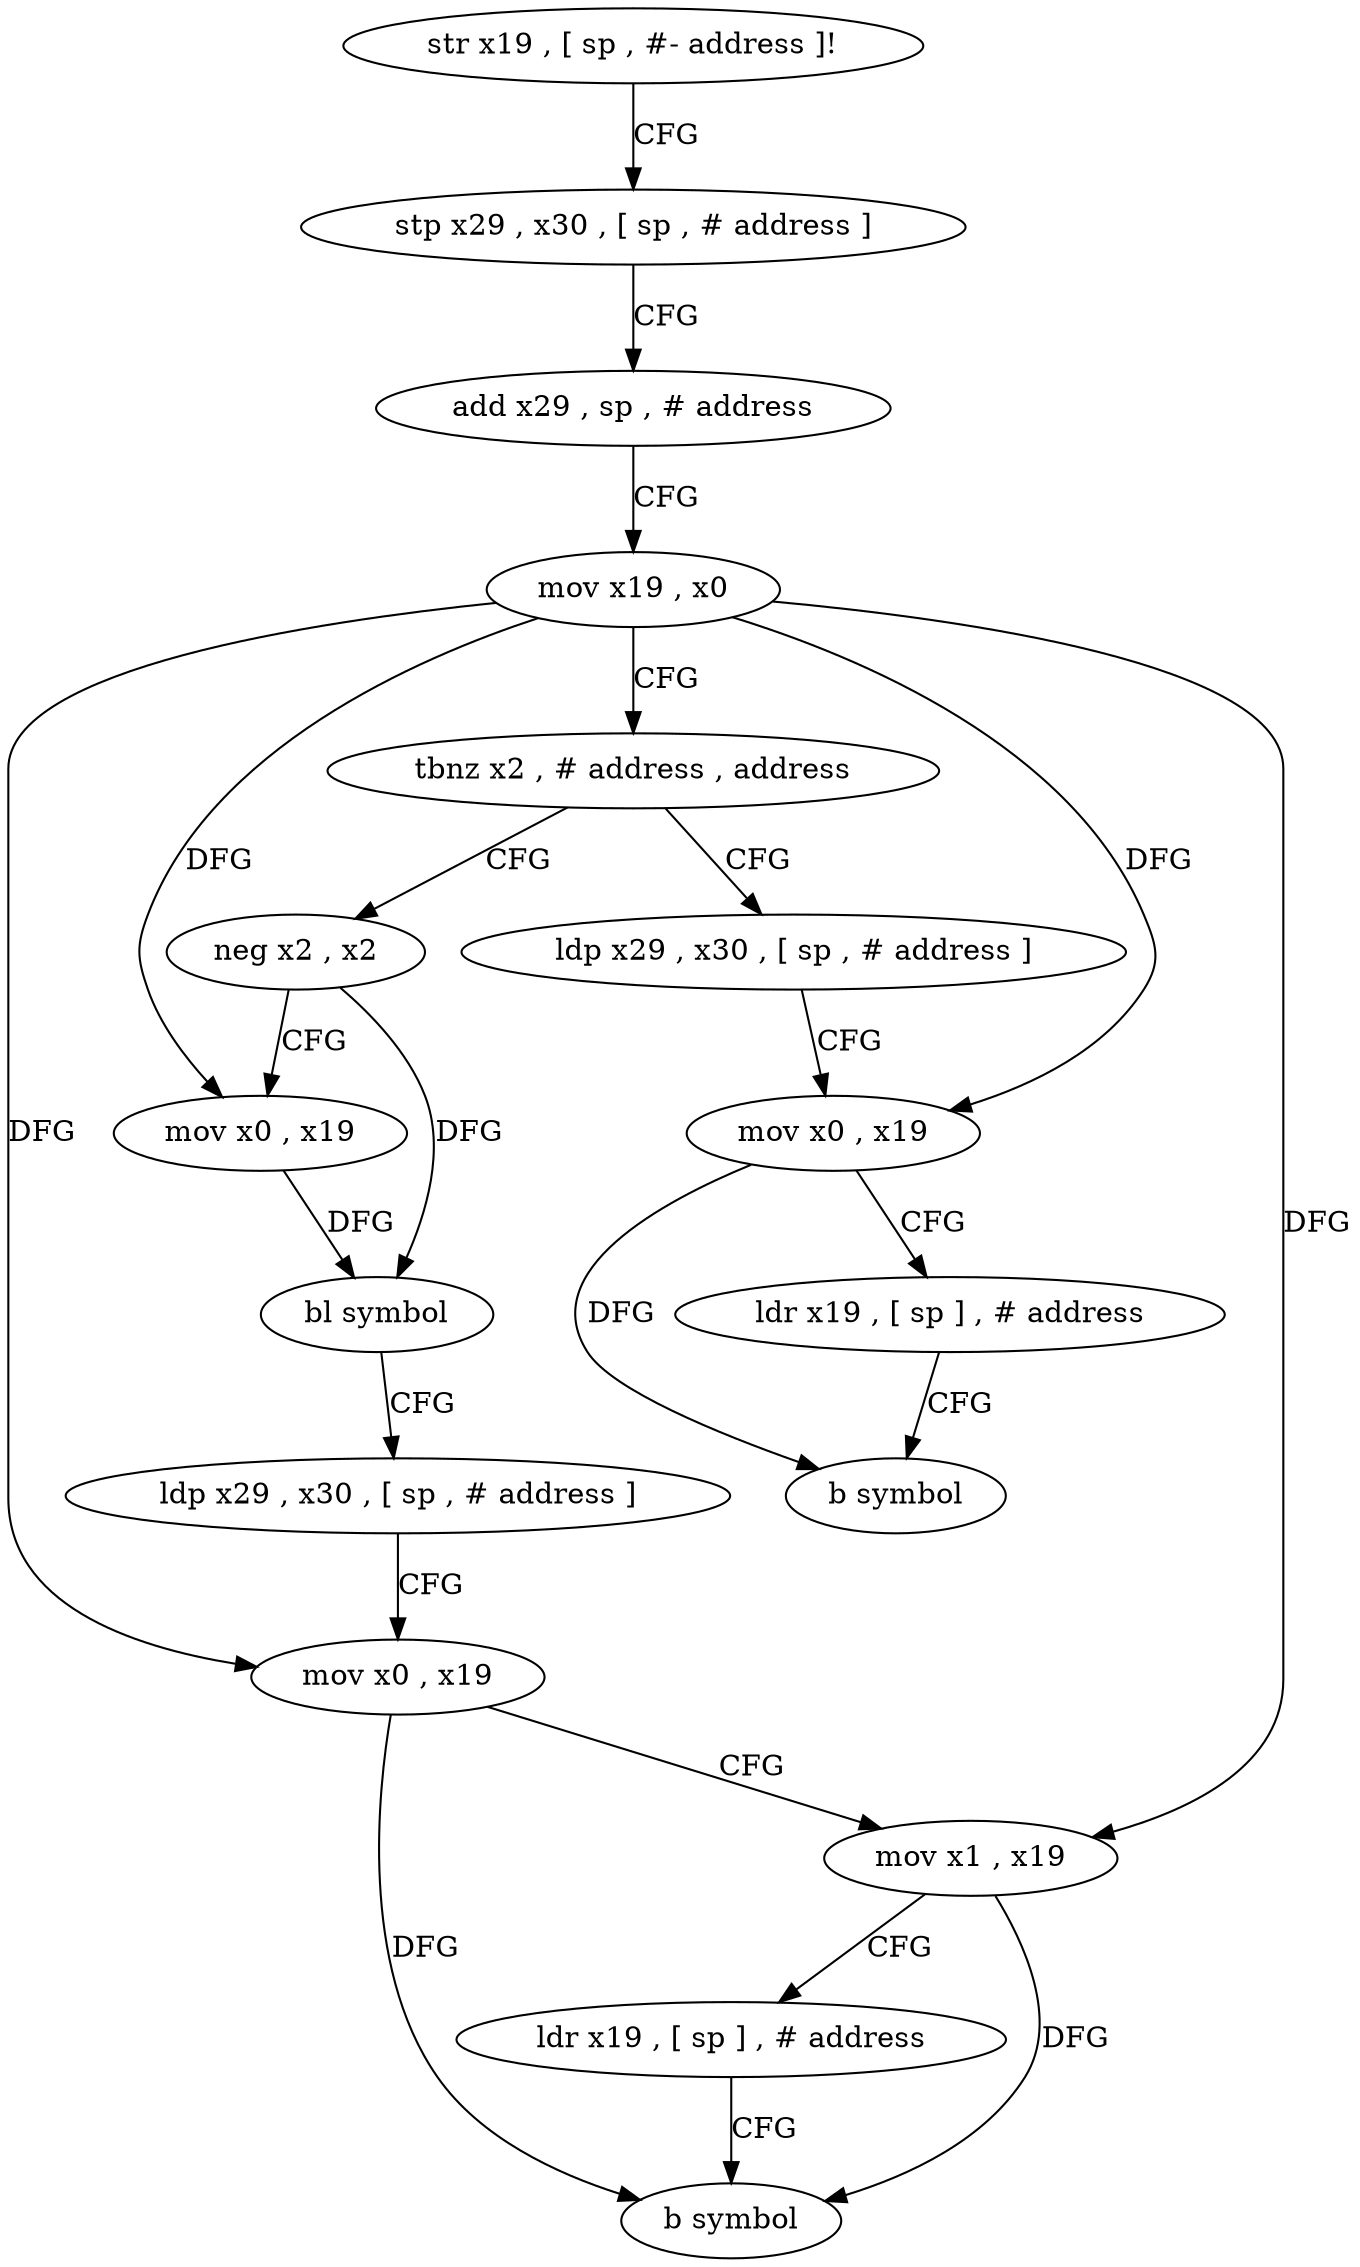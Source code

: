 digraph "func" {
"4225108" [label = "str x19 , [ sp , #- address ]!" ]
"4225112" [label = "stp x29 , x30 , [ sp , # address ]" ]
"4225116" [label = "add x29 , sp , # address" ]
"4225120" [label = "mov x19 , x0" ]
"4225124" [label = "tbnz x2 , # address , address" ]
"4225144" [label = "neg x2 , x2" ]
"4225128" [label = "ldp x29 , x30 , [ sp , # address ]" ]
"4225148" [label = "mov x0 , x19" ]
"4225152" [label = "bl symbol" ]
"4225156" [label = "ldp x29 , x30 , [ sp , # address ]" ]
"4225160" [label = "mov x0 , x19" ]
"4225164" [label = "mov x1 , x19" ]
"4225168" [label = "ldr x19 , [ sp ] , # address" ]
"4225172" [label = "b symbol" ]
"4225132" [label = "mov x0 , x19" ]
"4225136" [label = "ldr x19 , [ sp ] , # address" ]
"4225140" [label = "b symbol" ]
"4225108" -> "4225112" [ label = "CFG" ]
"4225112" -> "4225116" [ label = "CFG" ]
"4225116" -> "4225120" [ label = "CFG" ]
"4225120" -> "4225124" [ label = "CFG" ]
"4225120" -> "4225148" [ label = "DFG" ]
"4225120" -> "4225160" [ label = "DFG" ]
"4225120" -> "4225164" [ label = "DFG" ]
"4225120" -> "4225132" [ label = "DFG" ]
"4225124" -> "4225144" [ label = "CFG" ]
"4225124" -> "4225128" [ label = "CFG" ]
"4225144" -> "4225148" [ label = "CFG" ]
"4225144" -> "4225152" [ label = "DFG" ]
"4225128" -> "4225132" [ label = "CFG" ]
"4225148" -> "4225152" [ label = "DFG" ]
"4225152" -> "4225156" [ label = "CFG" ]
"4225156" -> "4225160" [ label = "CFG" ]
"4225160" -> "4225164" [ label = "CFG" ]
"4225160" -> "4225172" [ label = "DFG" ]
"4225164" -> "4225168" [ label = "CFG" ]
"4225164" -> "4225172" [ label = "DFG" ]
"4225168" -> "4225172" [ label = "CFG" ]
"4225132" -> "4225136" [ label = "CFG" ]
"4225132" -> "4225140" [ label = "DFG" ]
"4225136" -> "4225140" [ label = "CFG" ]
}
